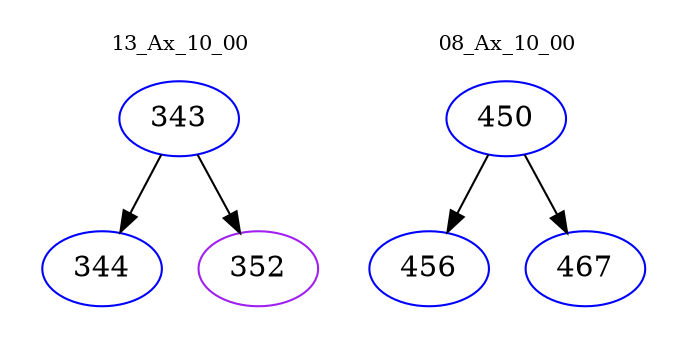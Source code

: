 digraph{
subgraph cluster_0 {
color = white
label = "13_Ax_10_00";
fontsize=10;
T0_343 [label="343", color="blue"]
T0_343 -> T0_344 [color="black"]
T0_344 [label="344", color="blue"]
T0_343 -> T0_352 [color="black"]
T0_352 [label="352", color="purple"]
}
subgraph cluster_1 {
color = white
label = "08_Ax_10_00";
fontsize=10;
T1_450 [label="450", color="blue"]
T1_450 -> T1_456 [color="black"]
T1_456 [label="456", color="blue"]
T1_450 -> T1_467 [color="black"]
T1_467 [label="467", color="blue"]
}
}
